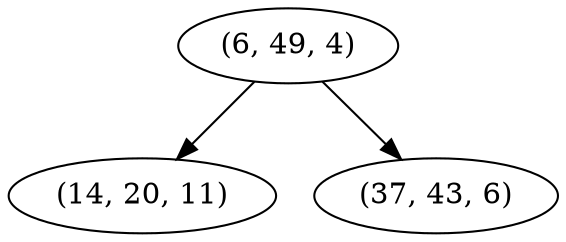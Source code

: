 digraph tree {
    "(6, 49, 4)";
    "(14, 20, 11)";
    "(37, 43, 6)";
    "(6, 49, 4)" -> "(14, 20, 11)";
    "(6, 49, 4)" -> "(37, 43, 6)";
}
